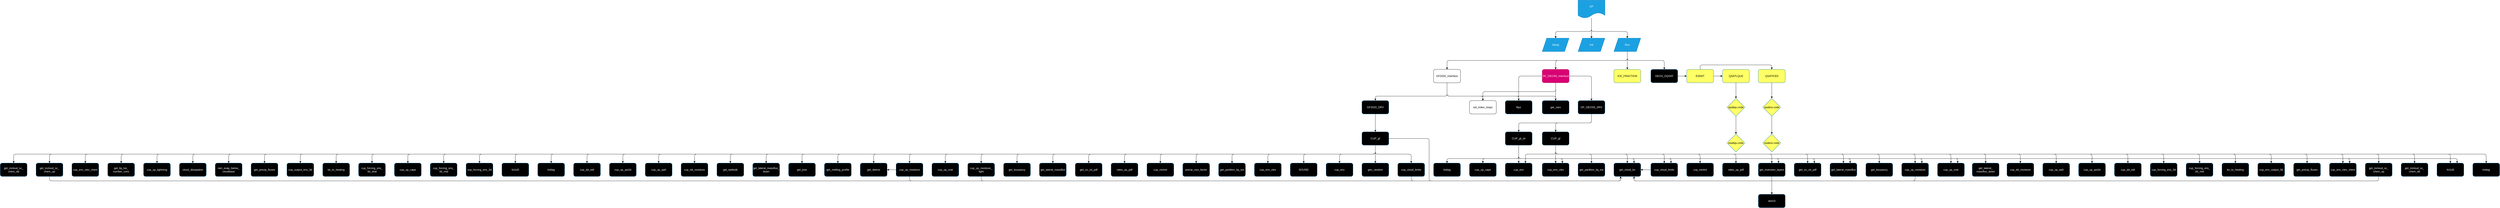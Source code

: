 <mxfile>
    <diagram id="ewuG9kTc1EjuDXKSrMaQ" name="Page-1">
        <mxGraphModel dx="8400" dy="1106" grid="1" gridSize="10" guides="1" tooltips="1" connect="1" arrows="1" fold="1" page="1" pageScale="1" pageWidth="850" pageHeight="1100" math="0" shadow="0">
            <root>
                <mxCell id="0"/>
                <mxCell id="1" parent="0"/>
                <mxCell id="4" value="" style="edgeStyle=none;html=1;" parent="1" source="8" target="9" edge="1">
                    <mxGeometry relative="1" as="geometry"/>
                </mxCell>
                <mxCell id="5" value="" style="edgeStyle=orthogonalEdgeStyle;html=1;" parent="1" source="8" target="9" edge="1">
                    <mxGeometry relative="1" as="geometry"/>
                </mxCell>
                <mxCell id="6" value="" style="edgeStyle=orthogonalEdgeStyle;html=1;" parent="1" target="10" edge="1">
                    <mxGeometry relative="1" as="geometry">
                        <mxPoint x="425" y="130" as="sourcePoint"/>
                        <Array as="points">
                            <mxPoint x="425" y="190"/>
                            <mxPoint x="265" y="190"/>
                        </Array>
                    </mxGeometry>
                </mxCell>
                <mxCell id="7" value="" style="edgeStyle=orthogonalEdgeStyle;html=1;" parent="1" target="11" edge="1">
                    <mxGeometry relative="1" as="geometry">
                        <mxPoint x="425" y="130" as="sourcePoint"/>
                        <Array as="points">
                            <mxPoint x="425" y="190"/>
                            <mxPoint x="585" y="190"/>
                        </Array>
                    </mxGeometry>
                </mxCell>
                <mxCell id="8" value="GF" style="shape=document;whiteSpace=wrap;html=1;boundedLbl=1;fillColor=#1ba1e2;fontColor=#ffffff;strokeColor=#006EAF;" parent="1" vertex="1">
                    <mxGeometry x="365" y="50" width="120" height="80" as="geometry"/>
                </mxCell>
                <mxCell id="9" value="Init" style="shape=parallelogram;perimeter=parallelogramPerimeter;whiteSpace=wrap;html=1;fixedSize=1;fillColor=#1ba1e2;strokeColor=#006EAF;fontColor=#ffffff;" parent="1" vertex="1">
                    <mxGeometry x="365" y="220" width="120" height="60" as="geometry"/>
                </mxCell>
                <mxCell id="10" value="Setup" style="shape=parallelogram;perimeter=parallelogramPerimeter;whiteSpace=wrap;html=1;fixedSize=1;fillColor=#1ba1e2;strokeColor=#006EAF;fontColor=#ffffff;" parent="1" vertex="1">
                    <mxGeometry x="205" y="220" width="120" height="60" as="geometry"/>
                </mxCell>
                <mxCell id="13" value="" style="edgeStyle=orthogonalEdgeStyle;html=1;" parent="1" source="11" target="12" edge="1">
                    <mxGeometry relative="1" as="geometry"/>
                </mxCell>
                <mxCell id="19" style="edgeStyle=orthogonalEdgeStyle;html=1;exitX=0.5;exitY=1;exitDx=0;exitDy=0;entryX=0.5;entryY=0;entryDx=0;entryDy=0;" parent="1" source="11" target="18" edge="1">
                    <mxGeometry relative="1" as="geometry"/>
                </mxCell>
                <mxCell id="11" value="Run" style="shape=parallelogram;perimeter=parallelogramPerimeter;whiteSpace=wrap;html=1;fixedSize=1;fillColor=#1ba1e2;strokeColor=#006EAF;fontColor=#ffffff;" parent="1" vertex="1">
                    <mxGeometry x="525" y="220" width="120" height="60" as="geometry"/>
                </mxCell>
                <mxCell id="15" value="" style="edgeStyle=orthogonalEdgeStyle;html=1;exitX=0.5;exitY=1;exitDx=0;exitDy=0;entryX=0.5;entryY=0;entryDx=0;entryDy=0;" parent="1" source="11" target="14" edge="1">
                    <mxGeometry relative="1" as="geometry"/>
                </mxCell>
                <mxCell id="17" value="" style="edgeStyle=orthogonalEdgeStyle;html=1;exitX=0.5;exitY=1;exitDx=0;exitDy=0;entryX=0.5;entryY=0;entryDx=0;entryDy=0;" parent="1" source="11" target="16" edge="1">
                    <mxGeometry relative="1" as="geometry"/>
                </mxCell>
                <mxCell id="12" value="ICE_FRACTION" style="rounded=1;whiteSpace=wrap;html=1;fillColor=#FFFF66;strokeColor=#006EAF;fontColor=#000000;" parent="1" vertex="1">
                    <mxGeometry x="525" y="360" width="120" height="60" as="geometry"/>
                </mxCell>
                <mxCell id="29" value="" style="edgeStyle=orthogonalEdgeStyle;html=1;" parent="1" source="14" target="28" edge="1">
                    <mxGeometry relative="1" as="geometry"/>
                </mxCell>
                <mxCell id="14" value="GEOS_DQSAT" style="whiteSpace=wrap;html=1;fillColor=#000000;strokeColor=#006EAF;fontColor=#ffffff;rounded=1;" parent="1" vertex="1">
                    <mxGeometry x="690" y="360" width="120" height="60" as="geometry"/>
                </mxCell>
                <mxCell id="38" value="" style="edgeStyle=orthogonalEdgeStyle;html=1;" parent="1" source="16" target="37" edge="1">
                    <mxGeometry relative="1" as="geometry"/>
                </mxCell>
                <mxCell id="40" value="" style="edgeStyle=orthogonalEdgeStyle;html=1;" parent="1" source="16" target="39" edge="1">
                    <mxGeometry relative="1" as="geometry"/>
                </mxCell>
                <mxCell id="42" value="" style="edgeStyle=orthogonalEdgeStyle;html=1;" parent="1" source="16" target="41" edge="1">
                    <mxGeometry relative="1" as="geometry"/>
                </mxCell>
                <mxCell id="16" value="GF_GEOS5_Interface" style="whiteSpace=wrap;html=1;fillColor=#d80073;strokeColor=#A50040;fontColor=#ffffff;rounded=1;" parent="1" vertex="1">
                    <mxGeometry x="205" y="360" width="120" height="60" as="geometry"/>
                </mxCell>
                <mxCell id="36" value="" style="edgeStyle=orthogonalEdgeStyle;html=1;exitX=0.5;exitY=1;exitDx=0;exitDy=0;" parent="1" source="16" target="35" edge="1">
                    <mxGeometry relative="1" as="geometry"/>
                </mxCell>
                <mxCell id="128" style="edgeStyle=orthogonalEdgeStyle;html=1;exitX=0.5;exitY=1;exitDx=0;exitDy=0;" parent="1" source="18" target="35" edge="1">
                    <mxGeometry relative="1" as="geometry">
                        <Array as="points">
                            <mxPoint x="-220" y="480"/>
                            <mxPoint x="-60" y="480"/>
                        </Array>
                    </mxGeometry>
                </mxCell>
                <mxCell id="129" style="edgeStyle=orthogonalEdgeStyle;html=1;exitX=0.5;exitY=1;exitDx=0;exitDy=0;" parent="1" source="18" target="41" edge="1">
                    <mxGeometry relative="1" as="geometry">
                        <Array as="points">
                            <mxPoint x="-220" y="480"/>
                            <mxPoint x="100" y="480"/>
                        </Array>
                    </mxGeometry>
                </mxCell>
                <mxCell id="130" style="edgeStyle=orthogonalEdgeStyle;html=1;exitX=0.5;exitY=1;exitDx=0;exitDy=0;" parent="1" source="18" target="37" edge="1">
                    <mxGeometry relative="1" as="geometry">
                        <Array as="points">
                            <mxPoint x="-220" y="480"/>
                            <mxPoint x="265" y="480"/>
                        </Array>
                    </mxGeometry>
                </mxCell>
                <mxCell id="134" value="" style="edgeStyle=orthogonalEdgeStyle;html=1;exitX=0.5;exitY=1;exitDx=0;exitDy=0;entryX=0.5;entryY=0;entryDx=0;entryDy=0;" parent="1" source="18" target="133" edge="1">
                    <mxGeometry relative="1" as="geometry">
                        <Array as="points">
                            <mxPoint x="-220" y="480"/>
                            <mxPoint x="-540" y="480"/>
                        </Array>
                    </mxGeometry>
                </mxCell>
                <mxCell id="18" value="GF2020_Interface" style="whiteSpace=wrap;html=1;rounded=1;" parent="1" vertex="1">
                    <mxGeometry x="-280" y="360" width="120" height="60" as="geometry"/>
                </mxCell>
                <mxCell id="20" value="" style="edgeStyle=orthogonalEdgeStyle;html=1;exitX=0.5;exitY=1;exitDx=0;exitDy=0;" parent="1" source="30" target="23" edge="1">
                    <mxGeometry relative="1" as="geometry">
                        <mxPoint x="1070" y="420" as="sourcePoint"/>
                    </mxGeometry>
                </mxCell>
                <mxCell id="22" value="" style="edgeStyle=orthogonalEdgeStyle;html=1;entryX=0.5;entryY=0;entryDx=0;entryDy=0;" parent="1" source="23" target="24" edge="1">
                    <mxGeometry relative="1" as="geometry">
                        <mxPoint x="1070.0" y="650.0" as="targetPoint"/>
                    </mxGeometry>
                </mxCell>
                <mxCell id="23" value="qsatlqu.code" style="rhombus;whiteSpace=wrap;html=1;fillColor=#FFFF66;strokeColor=#006EAF;fontColor=#000000;" parent="1" vertex="1">
                    <mxGeometry x="1030" y="490" width="80" height="80" as="geometry"/>
                </mxCell>
                <mxCell id="24" value="esatlqu.code" style="rhombus;whiteSpace=wrap;html=1;fillColor=#FFFF66;strokeColor=#006EAF;fontColor=#000000;" parent="1" vertex="1">
                    <mxGeometry x="1030" y="650" width="80" height="80" as="geometry"/>
                </mxCell>
                <mxCell id="25" value="" style="edgeStyle=orthogonalEdgeStyle;html=1;entryX=0.5;entryY=0;entryDx=0;entryDy=0;" parent="1" source="26" target="27" edge="1">
                    <mxGeometry relative="1" as="geometry">
                        <mxPoint x="1230" y="650.0" as="targetPoint"/>
                    </mxGeometry>
                </mxCell>
                <mxCell id="26" value="qsatice.code" style="rhombus;whiteSpace=wrap;html=1;fillColor=#FFFF66;strokeColor=#006EAF;fontColor=#000000;" parent="1" vertex="1">
                    <mxGeometry x="1190" y="490" width="80" height="80" as="geometry"/>
                </mxCell>
                <mxCell id="27" value="esatice.code" style="rhombus;whiteSpace=wrap;html=1;fillColor=#FFFF66;strokeColor=#006EAF;fontColor=#000000;" parent="1" vertex="1">
                    <mxGeometry x="1190" y="650" width="80" height="80" as="geometry"/>
                </mxCell>
                <mxCell id="31" value="" style="edgeStyle=orthogonalEdgeStyle;html=1;" parent="1" source="28" target="30" edge="1">
                    <mxGeometry relative="1" as="geometry"/>
                </mxCell>
                <mxCell id="33" value="" style="edgeStyle=orthogonalEdgeStyle;html=1;exitX=0.5;exitY=0;exitDx=0;exitDy=0;entryX=0.5;entryY=0;entryDx=0;entryDy=0;" parent="1" source="28" target="32" edge="1">
                    <mxGeometry relative="1" as="geometry">
                        <Array as="points">
                            <mxPoint x="910" y="340"/>
                            <mxPoint x="1230" y="340"/>
                        </Array>
                    </mxGeometry>
                </mxCell>
                <mxCell id="28" value="ESINIT" style="whiteSpace=wrap;html=1;fillColor=#FFFF66;strokeColor=#006EAF;fontColor=#000000;rounded=1;" parent="1" vertex="1">
                    <mxGeometry x="850" y="360" width="120" height="60" as="geometry"/>
                </mxCell>
                <mxCell id="30" value="QSATLQU0" style="whiteSpace=wrap;html=1;fillColor=#FFFF66;strokeColor=#006EAF;fontColor=#000000;rounded=1;" parent="1" vertex="1">
                    <mxGeometry x="1010" y="360" width="120" height="60" as="geometry"/>
                </mxCell>
                <mxCell id="34" value="" style="edgeStyle=orthogonalEdgeStyle;html=1;exitX=0.5;exitY=1;exitDx=0;exitDy=0;" parent="1" source="32" target="26" edge="1">
                    <mxGeometry relative="1" as="geometry"/>
                </mxCell>
                <mxCell id="32" value="QSATICE0" style="whiteSpace=wrap;html=1;fillColor=#FFFF66;strokeColor=#006EAF;fontColor=#000000;rounded=1;" parent="1" vertex="1">
                    <mxGeometry x="1170" y="360" width="120" height="60" as="geometry"/>
                </mxCell>
                <mxCell id="35" value="set_index_loops" style="whiteSpace=wrap;html=1;rounded=1;" parent="1" vertex="1">
                    <mxGeometry x="-120" y="500" width="120" height="60" as="geometry"/>
                </mxCell>
                <mxCell id="37" value="get_vars" style="whiteSpace=wrap;html=1;fillColor=#000000;strokeColor=#006EAF;fontColor=#ffffff;rounded=1;" parent="1" vertex="1">
                    <mxGeometry x="205" y="500" width="120" height="60" as="geometry"/>
                </mxCell>
                <mxCell id="46" value="" style="edgeStyle=orthogonalEdgeStyle;html=1;exitX=0.5;exitY=1;exitDx=0;exitDy=0;" parent="1" source="39" target="45" edge="1">
                    <mxGeometry relative="1" as="geometry"/>
                </mxCell>
                <mxCell id="48" value="" style="edgeStyle=orthogonalEdgeStyle;html=1;exitX=0.5;exitY=1;exitDx=0;exitDy=0;" parent="1" source="39" target="47" edge="1">
                    <mxGeometry relative="1" as="geometry"/>
                </mxCell>
                <mxCell id="39" value="GF_GEOS5_DRV" style="whiteSpace=wrap;html=1;fillColor=#000000;strokeColor=#006EAF;fontColor=#ffffff;rounded=1;" parent="1" vertex="1">
                    <mxGeometry x="365" y="500" width="120" height="60" as="geometry"/>
                </mxCell>
                <mxCell id="41" value="flipz" style="whiteSpace=wrap;html=1;fillColor=#000000;strokeColor=#006EAF;fontColor=#ffffff;rounded=1;" parent="1" vertex="1">
                    <mxGeometry x="40" y="500" width="120" height="60" as="geometry"/>
                </mxCell>
                <mxCell id="50" value="" style="edgeStyle=orthogonalEdgeStyle;html=1;exitX=0.5;exitY=1;exitDx=0;exitDy=0;entryX=0.75;entryY=0;entryDx=0;entryDy=0;" parent="1" source="45" target="49" edge="1">
                    <mxGeometry relative="1" as="geometry"/>
                </mxCell>
                <mxCell id="52" style="edgeStyle=orthogonalEdgeStyle;html=1;exitX=0.5;exitY=1;exitDx=0;exitDy=0;entryX=0.5;entryY=0;entryDx=0;entryDy=0;" parent="1" source="45" target="51" edge="1">
                    <mxGeometry relative="1" as="geometry"/>
                </mxCell>
                <mxCell id="54" value="" style="edgeStyle=orthogonalEdgeStyle;html=1;exitX=0.5;exitY=1;exitDx=0;exitDy=0;" parent="1" source="45" target="53" edge="1">
                    <mxGeometry relative="1" as="geometry"/>
                </mxCell>
                <mxCell id="56" value="" style="edgeStyle=orthogonalEdgeStyle;html=1;exitX=0.5;exitY=1;exitDx=0;exitDy=0;" parent="1" source="45" target="55" edge="1">
                    <mxGeometry relative="1" as="geometry"/>
                </mxCell>
                <mxCell id="58" value="" style="edgeStyle=orthogonalEdgeStyle;html=1;exitX=0.5;exitY=1;exitDx=0;exitDy=0;" parent="1" source="45" target="57" edge="1">
                    <mxGeometry relative="1" as="geometry"/>
                </mxCell>
                <mxCell id="61" value="" style="edgeStyle=orthogonalEdgeStyle;html=1;exitX=0.5;exitY=1;exitDx=0;exitDy=0;" parent="1" source="45" target="60" edge="1">
                    <mxGeometry relative="1" as="geometry"/>
                </mxCell>
                <mxCell id="63" value="" style="edgeStyle=orthogonalEdgeStyle;html=1;exitX=0.5;exitY=1;exitDx=0;exitDy=0;" parent="1" source="45" target="62" edge="1">
                    <mxGeometry relative="1" as="geometry"/>
                </mxCell>
                <mxCell id="65" value="" style="edgeStyle=orthogonalEdgeStyle;html=1;exitX=0.5;exitY=1;exitDx=0;exitDy=0;" parent="1" source="45" target="64" edge="1">
                    <mxGeometry relative="1" as="geometry"/>
                </mxCell>
                <mxCell id="69" value="" style="edgeStyle=orthogonalEdgeStyle;html=1;exitX=0.5;exitY=1;exitDx=0;exitDy=0;" parent="1" source="45" target="68" edge="1">
                    <mxGeometry relative="1" as="geometry"/>
                </mxCell>
                <mxCell id="73" value="" style="edgeStyle=orthogonalEdgeStyle;html=1;exitX=0.5;exitY=1;exitDx=0;exitDy=0;" parent="1" source="45" target="72" edge="1">
                    <mxGeometry relative="1" as="geometry"/>
                </mxCell>
                <mxCell id="75" value="" style="edgeStyle=orthogonalEdgeStyle;html=1;exitX=0.5;exitY=1;exitDx=0;exitDy=0;" parent="1" source="45" target="74" edge="1">
                    <mxGeometry relative="1" as="geometry"/>
                </mxCell>
                <mxCell id="78" value="" style="edgeStyle=orthogonalEdgeStyle;html=1;exitX=0.5;exitY=1;exitDx=0;exitDy=0;" parent="1" source="45" target="77" edge="1">
                    <mxGeometry relative="1" as="geometry"/>
                </mxCell>
                <mxCell id="80" value="" style="edgeStyle=orthogonalEdgeStyle;html=1;exitX=0.5;exitY=1;exitDx=0;exitDy=0;" parent="1" source="45" target="79" edge="1">
                    <mxGeometry relative="1" as="geometry">
                        <mxPoint x="265" y="700" as="sourcePoint"/>
                        <Array as="points">
                            <mxPoint x="265" y="710"/>
                            <mxPoint x="265" y="740"/>
                            <mxPoint x="2185" y="740"/>
                        </Array>
                    </mxGeometry>
                </mxCell>
                <mxCell id="82" value="" style="edgeStyle=orthogonalEdgeStyle;html=1;exitX=0.5;exitY=1;exitDx=0;exitDy=0;" parent="1" source="45" target="81" edge="1">
                    <mxGeometry relative="1" as="geometry"/>
                </mxCell>
                <mxCell id="84" value="" style="edgeStyle=orthogonalEdgeStyle;html=1;exitX=0.5;exitY=1;exitDx=0;exitDy=0;" parent="1" source="45" target="83" edge="1">
                    <mxGeometry relative="1" as="geometry"/>
                </mxCell>
                <mxCell id="86" value="" style="edgeStyle=orthogonalEdgeStyle;html=1;exitX=0.5;exitY=1;exitDx=0;exitDy=0;" parent="1" source="45" target="85" edge="1">
                    <mxGeometry relative="1" as="geometry">
                        <mxPoint x="265" y="700" as="sourcePoint"/>
                        <Array as="points">
                            <mxPoint x="265" y="710"/>
                            <mxPoint x="265" y="740"/>
                            <mxPoint x="2660" y="740"/>
                        </Array>
                    </mxGeometry>
                </mxCell>
                <mxCell id="88" value="" style="edgeStyle=orthogonalEdgeStyle;html=1;exitX=0.5;exitY=1;exitDx=0;exitDy=0;" parent="1" source="45" target="87" edge="1">
                    <mxGeometry relative="1" as="geometry"/>
                </mxCell>
                <mxCell id="90" value="" style="edgeStyle=orthogonalEdgeStyle;html=1;exitX=0.5;exitY=1;exitDx=0;exitDy=0;" parent="1" source="45" target="89" edge="1">
                    <mxGeometry relative="1" as="geometry"/>
                </mxCell>
                <mxCell id="92" value="" style="edgeStyle=orthogonalEdgeStyle;html=1;exitX=0.5;exitY=1;exitDx=0;exitDy=0;" parent="1" source="45" target="91" edge="1">
                    <mxGeometry relative="1" as="geometry"/>
                </mxCell>
                <mxCell id="94" value="" style="edgeStyle=orthogonalEdgeStyle;html=1;exitX=0.5;exitY=1;exitDx=0;exitDy=0;" parent="1" source="45" target="93" edge="1">
                    <mxGeometry relative="1" as="geometry"/>
                </mxCell>
                <mxCell id="96" value="" style="edgeStyle=orthogonalEdgeStyle;html=1;exitX=0.5;exitY=1;exitDx=0;exitDy=0;" parent="1" source="45" target="95" edge="1">
                    <mxGeometry relative="1" as="geometry"/>
                </mxCell>
                <mxCell id="99" value="" style="edgeStyle=orthogonalEdgeStyle;html=1;exitX=0.5;exitY=1;exitDx=0;exitDy=0;" parent="1" source="45" target="98" edge="1">
                    <mxGeometry relative="1" as="geometry"/>
                </mxCell>
                <mxCell id="101" value="" style="edgeStyle=orthogonalEdgeStyle;html=1;exitX=0.5;exitY=1;exitDx=0;exitDy=0;" parent="1" source="45" target="100" edge="1">
                    <mxGeometry relative="1" as="geometry"/>
                </mxCell>
                <mxCell id="103" value="" style="edgeStyle=orthogonalEdgeStyle;html=1;exitX=0.5;exitY=1;exitDx=0;exitDy=0;" parent="1" source="45" target="102" edge="1">
                    <mxGeometry relative="1" as="geometry"/>
                </mxCell>
                <mxCell id="106" value="" style="edgeStyle=orthogonalEdgeStyle;html=1;exitX=0.5;exitY=1;exitDx=0;exitDy=0;" parent="1" source="45" target="105" edge="1">
                    <mxGeometry relative="1" as="geometry"/>
                </mxCell>
                <mxCell id="109" value="" style="edgeStyle=orthogonalEdgeStyle;html=1;exitX=0.5;exitY=1;exitDx=0;exitDy=0;" parent="1" source="45" target="107" edge="1">
                    <mxGeometry relative="1" as="geometry"/>
                </mxCell>
                <mxCell id="111" value="" style="edgeStyle=orthogonalEdgeStyle;html=1;exitX=0.5;exitY=1;exitDx=0;exitDy=0;" parent="1" source="45" target="110" edge="1">
                    <mxGeometry relative="1" as="geometry"/>
                </mxCell>
                <mxCell id="45" value="CUP_gf" style="whiteSpace=wrap;html=1;fillColor=#000000;strokeColor=#006EAF;fontColor=#ffffff;rounded=1;" parent="1" vertex="1">
                    <mxGeometry x="205" y="640" width="120" height="60" as="geometry"/>
                </mxCell>
                <mxCell id="112" value="" style="edgeStyle=orthogonalEdgeStyle;html=1;entryX=0.5;entryY=0;entryDx=0;entryDy=0;" parent="1" source="47" target="49" edge="1">
                    <mxGeometry relative="1" as="geometry">
                        <mxPoint x="130" y="770" as="targetPoint"/>
                        <Array as="points">
                            <mxPoint x="100" y="770"/>
                            <mxPoint x="100" y="770"/>
                        </Array>
                    </mxGeometry>
                </mxCell>
                <mxCell id="113" style="edgeStyle=orthogonalEdgeStyle;html=1;exitX=0.5;exitY=1;exitDx=0;exitDy=0;entryX=0.75;entryY=0;entryDx=0;entryDy=0;" parent="1" source="47" target="51" edge="1">
                    <mxGeometry relative="1" as="geometry">
                        <Array as="points">
                            <mxPoint x="100" y="760"/>
                            <mxPoint x="295" y="760"/>
                        </Array>
                    </mxGeometry>
                </mxCell>
                <mxCell id="114" style="edgeStyle=orthogonalEdgeStyle;html=1;exitX=0.5;exitY=1;exitDx=0;exitDy=0;entryX=0.75;entryY=0;entryDx=0;entryDy=0;" parent="1" source="47" target="55" edge="1">
                    <mxGeometry relative="1" as="geometry">
                        <Array as="points">
                            <mxPoint x="100" y="760"/>
                            <mxPoint x="615" y="760"/>
                        </Array>
                    </mxGeometry>
                </mxCell>
                <mxCell id="115" style="edgeStyle=orthogonalEdgeStyle;html=1;exitX=0.5;exitY=1;exitDx=0;exitDy=0;entryX=0.75;entryY=0;entryDx=0;entryDy=0;" parent="1" source="47" target="57" edge="1">
                    <mxGeometry relative="1" as="geometry">
                        <Array as="points">
                            <mxPoint x="100" y="760"/>
                            <mxPoint x="780" y="760"/>
                        </Array>
                    </mxGeometry>
                </mxCell>
                <mxCell id="116" style="edgeStyle=orthogonalEdgeStyle;html=1;exitX=0.5;exitY=1;exitDx=0;exitDy=0;entryX=0.75;entryY=0;entryDx=0;entryDy=0;" parent="1" source="47" target="64" edge="1">
                    <mxGeometry relative="1" as="geometry">
                        <Array as="points">
                            <mxPoint x="100" y="760"/>
                            <mxPoint x="1260" y="760"/>
                        </Array>
                    </mxGeometry>
                </mxCell>
                <mxCell id="117" style="edgeStyle=orthogonalEdgeStyle;html=1;exitX=0.5;exitY=1;exitDx=0;exitDy=0;entryX=0.75;entryY=0;entryDx=0;entryDy=0;" parent="1" source="47" target="68" edge="1">
                    <mxGeometry relative="1" as="geometry">
                        <mxPoint x="940" y="730" as="targetPoint"/>
                        <Array as="points">
                            <mxPoint x="100" y="760"/>
                            <mxPoint x="1420" y="760"/>
                        </Array>
                    </mxGeometry>
                </mxCell>
                <mxCell id="118" style="edgeStyle=orthogonalEdgeStyle;html=1;exitX=0.5;exitY=1;exitDx=0;exitDy=0;entryX=0.75;entryY=0;entryDx=0;entryDy=0;" parent="1" source="47" target="70" edge="1">
                    <mxGeometry relative="1" as="geometry">
                        <Array as="points">
                            <mxPoint x="100" y="760"/>
                            <mxPoint x="1580" y="760"/>
                        </Array>
                    </mxGeometry>
                </mxCell>
                <mxCell id="119" style="edgeStyle=orthogonalEdgeStyle;html=1;exitX=0.5;exitY=1;exitDx=0;exitDy=0;entryX=0.75;entryY=0;entryDx=0;entryDy=0;" parent="1" source="47" target="74" edge="1">
                    <mxGeometry relative="1" as="geometry">
                        <Array as="points">
                            <mxPoint x="100" y="760"/>
                            <mxPoint x="1900" y="760"/>
                        </Array>
                    </mxGeometry>
                </mxCell>
                <mxCell id="120" style="edgeStyle=orthogonalEdgeStyle;html=1;exitX=0.5;exitY=1;exitDx=0;exitDy=0;entryX=0.75;entryY=0;entryDx=0;entryDy=0;" parent="1" source="47" target="77" edge="1">
                    <mxGeometry relative="1" as="geometry">
                        <Array as="points">
                            <mxPoint x="100" y="760"/>
                            <mxPoint x="2060" y="760"/>
                        </Array>
                    </mxGeometry>
                </mxCell>
                <mxCell id="122" style="edgeStyle=orthogonalEdgeStyle;html=1;exitX=0.5;exitY=1;exitDx=0;exitDy=0;" parent="1" source="47" target="121" edge="1">
                    <mxGeometry relative="1" as="geometry">
                        <Array as="points">
                            <mxPoint x="100" y="760"/>
                            <mxPoint x="-60" y="760"/>
                        </Array>
                    </mxGeometry>
                </mxCell>
                <mxCell id="123" style="edgeStyle=orthogonalEdgeStyle;html=1;exitX=0.5;exitY=1;exitDx=0;exitDy=0;entryX=0.75;entryY=0;entryDx=0;entryDy=0;" parent="1" source="47" target="100" edge="1">
                    <mxGeometry relative="1" as="geometry">
                        <Array as="points">
                            <mxPoint x="100" y="760"/>
                            <mxPoint x="3810" y="760"/>
                        </Array>
                    </mxGeometry>
                </mxCell>
                <mxCell id="124" style="edgeStyle=orthogonalEdgeStyle;html=1;exitX=0.5;exitY=1;exitDx=0;exitDy=0;entryX=0.75;entryY=0;entryDx=0;entryDy=0;" parent="1" source="47" target="107" edge="1">
                    <mxGeometry relative="1" as="geometry">
                        <Array as="points">
                            <mxPoint x="100" y="760"/>
                            <mxPoint x="4290" y="760"/>
                        </Array>
                    </mxGeometry>
                </mxCell>
                <mxCell id="126" style="edgeStyle=orthogonalEdgeStyle;html=1;exitX=0.5;exitY=1;exitDx=0;exitDy=0;" parent="1" source="47" target="125" edge="1">
                    <mxGeometry relative="1" as="geometry">
                        <Array as="points">
                            <mxPoint x="100" y="760"/>
                            <mxPoint x="-220" y="760"/>
                        </Array>
                    </mxGeometry>
                </mxCell>
                <mxCell id="47" value="CUP_gf_sh" style="whiteSpace=wrap;html=1;fillColor=#000000;strokeColor=#006EAF;fontColor=#ffffff;rounded=1;" parent="1" vertex="1">
                    <mxGeometry x="40" y="640" width="120" height="60" as="geometry"/>
                </mxCell>
                <mxCell id="49" value="cup_env" style="whiteSpace=wrap;html=1;fillColor=#000000;strokeColor=#006EAF;fontColor=#ffffff;rounded=1;" parent="1" vertex="1">
                    <mxGeometry x="40" y="780" width="120" height="60" as="geometry"/>
                </mxCell>
                <mxCell id="51" value="cup_env_clev" style="whiteSpace=wrap;html=1;fillColor=#000000;strokeColor=#006EAF;fontColor=#ffffff;rounded=1;" parent="1" vertex="1">
                    <mxGeometry x="205" y="780" width="120" height="60" as="geometry"/>
                </mxCell>
                <mxCell id="53" value="get_partition_liq_ice" style="whiteSpace=wrap;html=1;fillColor=#000000;strokeColor=#006EAF;fontColor=#ffffff;rounded=1;" parent="1" vertex="1">
                    <mxGeometry x="365" y="780" width="120" height="60" as="geometry"/>
                </mxCell>
                <mxCell id="55" value="get_cloud_bc" style="whiteSpace=wrap;html=1;fillColor=#000000;strokeColor=#006EAF;fontColor=#ffffff;rounded=1;" parent="1" vertex="1">
                    <mxGeometry x="525" y="780" width="120" height="60" as="geometry"/>
                </mxCell>
                <mxCell id="59" value="" style="edgeStyle=orthogonalEdgeStyle;html=1;" parent="1" source="57" target="55" edge="1">
                    <mxGeometry relative="1" as="geometry"/>
                </mxCell>
                <mxCell id="57" value="cup_cloud_limits" style="whiteSpace=wrap;html=1;fillColor=#000000;strokeColor=#006EAF;fontColor=#ffffff;rounded=1;" parent="1" vertex="1">
                    <mxGeometry x="690" y="780" width="120" height="60" as="geometry"/>
                </mxCell>
                <mxCell id="60" value="cup_minimi" style="whiteSpace=wrap;html=1;fillColor=#000000;strokeColor=#006EAF;fontColor=#ffffff;rounded=1;" parent="1" vertex="1">
                    <mxGeometry x="850" y="780" width="120" height="60" as="geometry"/>
                </mxCell>
                <mxCell id="62" value="rates_up_pdf" style="whiteSpace=wrap;html=1;fillColor=#000000;strokeColor=#006EAF;fontColor=#ffffff;rounded=1;" parent="1" vertex="1">
                    <mxGeometry x="1010" y="780" width="120" height="60" as="geometry"/>
                </mxCell>
                <mxCell id="67" value="" style="edgeStyle=orthogonalEdgeStyle;html=1;" parent="1" source="64" target="66" edge="1">
                    <mxGeometry relative="1" as="geometry"/>
                </mxCell>
                <mxCell id="64" value="get_inversion_layers" style="whiteSpace=wrap;html=1;fillColor=#000000;strokeColor=#006EAF;fontColor=#ffffff;rounded=1;" parent="1" vertex="1">
                    <mxGeometry x="1170" y="780" width="120" height="60" as="geometry"/>
                </mxCell>
                <mxCell id="66" value="deriv3" style="whiteSpace=wrap;html=1;fillColor=#000000;strokeColor=#006EAF;fontColor=#ffffff;rounded=1;" parent="1" vertex="1">
                    <mxGeometry x="1170" y="920" width="120" height="60" as="geometry"/>
                </mxCell>
                <mxCell id="71" value="" style="edgeStyle=orthogonalEdgeStyle;html=1;exitX=0.5;exitY=1;exitDx=0;exitDy=0;" parent="1" source="45" target="70" edge="1">
                    <mxGeometry relative="1" as="geometry">
                        <mxPoint x="730" y="690" as="sourcePoint"/>
                    </mxGeometry>
                </mxCell>
                <mxCell id="68" value="get_zu_zd_pdf" style="whiteSpace=wrap;html=1;fillColor=#000000;strokeColor=#006EAF;fontColor=#ffffff;rounded=1;" parent="1" vertex="1">
                    <mxGeometry x="1330" y="780" width="120" height="60" as="geometry"/>
                </mxCell>
                <mxCell id="70" value="get_lateral_massflux" style="whiteSpace=wrap;html=1;fillColor=#000000;strokeColor=#006EAF;fontColor=#ffffff;rounded=1;" parent="1" vertex="1">
                    <mxGeometry x="1490" y="780" width="120" height="60" as="geometry"/>
                </mxCell>
                <mxCell id="72" value="get_bouyancy" style="whiteSpace=wrap;html=1;fillColor=#000000;strokeColor=#006EAF;fontColor=#ffffff;rounded=1;" parent="1" vertex="1">
                    <mxGeometry x="1650" y="780" width="120" height="60" as="geometry"/>
                </mxCell>
                <mxCell id="76" style="edgeStyle=orthogonalEdgeStyle;html=1;exitX=0.5;exitY=1;exitDx=0;exitDy=0;entryX=0.75;entryY=1;entryDx=0;entryDy=0;" parent="1" source="74" target="55" edge="1">
                    <mxGeometry relative="1" as="geometry">
                        <mxPoint x="1090" y="900" as="targetPoint"/>
                        <Array as="points">
                            <mxPoint x="1870" y="860"/>
                            <mxPoint x="615" y="860"/>
                        </Array>
                    </mxGeometry>
                </mxCell>
                <mxCell id="74" value="cup_up_moisture" style="whiteSpace=wrap;html=1;fillColor=#000000;strokeColor=#006EAF;fontColor=#ffffff;rounded=1;" parent="1" vertex="1">
                    <mxGeometry x="1810" y="780" width="120" height="60" as="geometry"/>
                </mxCell>
                <mxCell id="77" value="cup_up_vvel" style="whiteSpace=wrap;html=1;fillColor=#000000;strokeColor=#006EAF;fontColor=#ffffff;rounded=1;" parent="1" vertex="1">
                    <mxGeometry x="1970" y="780" width="120" height="60" as="geometry"/>
                </mxCell>
                <mxCell id="79" value="get_lateral_ massflux_down" style="whiteSpace=wrap;html=1;fillColor=#000000;strokeColor=#006EAF;fontColor=#ffffff;rounded=1;" parent="1" vertex="1">
                    <mxGeometry x="2125" y="780" width="120" height="60" as="geometry"/>
                </mxCell>
                <mxCell id="81" value="cup_dd_moisture" style="whiteSpace=wrap;html=1;fillColor=#000000;strokeColor=#006EAF;fontColor=#ffffff;rounded=1;" parent="1" vertex="1">
                    <mxGeometry x="2280" y="780" width="120" height="60" as="geometry"/>
                </mxCell>
                <mxCell id="83" value="cup_up_aa0" style="whiteSpace=wrap;html=1;fillColor=#000000;strokeColor=#006EAF;fontColor=#ffffff;rounded=1;" parent="1" vertex="1">
                    <mxGeometry x="2440" y="780" width="120" height="60" as="geometry"/>
                </mxCell>
                <mxCell id="85" value="cup_up_aa1bl" style="whiteSpace=wrap;html=1;fillColor=#000000;strokeColor=#006EAF;fontColor=#ffffff;rounded=1;" parent="1" vertex="1">
                    <mxGeometry x="2600" y="780" width="120" height="60" as="geometry"/>
                </mxCell>
                <mxCell id="87" value="cup_dd_edt" style="whiteSpace=wrap;html=1;fillColor=#000000;strokeColor=#006EAF;fontColor=#ffffff;rounded=1;" parent="1" vertex="1">
                    <mxGeometry x="2760" y="780" width="120" height="60" as="geometry"/>
                </mxCell>
                <mxCell id="89" value="cup_forcing_ens_3d" style="whiteSpace=wrap;html=1;fillColor=#000000;strokeColor=#006EAF;fontColor=#ffffff;rounded=1;" parent="1" vertex="1">
                    <mxGeometry x="2920" y="780" width="120" height="60" as="geometry"/>
                </mxCell>
                <mxCell id="91" value="cup_forcing_ens_ 3d_mid" style="whiteSpace=wrap;html=1;fillColor=#000000;strokeColor=#006EAF;fontColor=#ffffff;rounded=1;" parent="1" vertex="1">
                    <mxGeometry x="3080" y="780" width="120" height="60" as="geometry"/>
                </mxCell>
                <mxCell id="93" value="ke_to_heating" style="whiteSpace=wrap;html=1;fillColor=#000000;strokeColor=#006EAF;fontColor=#ffffff;rounded=1;" parent="1" vertex="1">
                    <mxGeometry x="3240" y="780" width="120" height="60" as="geometry"/>
                </mxCell>
                <mxCell id="95" value="cup_env_output_3d" style="whiteSpace=wrap;html=1;fillColor=#000000;strokeColor=#006EAF;fontColor=#ffffff;rounded=1;" parent="1" vertex="1">
                    <mxGeometry x="3400" y="780" width="120" height="60" as="geometry"/>
                </mxCell>
                <mxCell id="98" value="get_precip_fluxes" style="whiteSpace=wrap;html=1;fillColor=#000000;strokeColor=#006EAF;fontColor=#ffffff;rounded=1;" parent="1" vertex="1">
                    <mxGeometry x="3560" y="780" width="120" height="60" as="geometry"/>
                </mxCell>
                <mxCell id="100" value="cup_env_clev_chem" style="whiteSpace=wrap;html=1;fillColor=#000000;strokeColor=#006EAF;fontColor=#ffffff;rounded=1;" parent="1" vertex="1">
                    <mxGeometry x="3720" y="780" width="120" height="60" as="geometry"/>
                </mxCell>
                <mxCell id="104" style="edgeStyle=orthogonalEdgeStyle;html=1;exitX=0.5;exitY=1;exitDx=0;exitDy=0;entryX=0.75;entryY=1;entryDx=0;entryDy=0;" parent="1" source="102" target="55" edge="1">
                    <mxGeometry relative="1" as="geometry">
                        <mxPoint x="1030" y="880" as="targetPoint"/>
                        <Array as="points">
                            <mxPoint x="3940" y="860"/>
                            <mxPoint x="615" y="860"/>
                        </Array>
                    </mxGeometry>
                </mxCell>
                <mxCell id="102" value="get_incloud_sc_ chem_up" style="whiteSpace=wrap;html=1;fillColor=#000000;strokeColor=#006EAF;fontColor=#ffffff;rounded=1;" parent="1" vertex="1">
                    <mxGeometry x="3880" y="780" width="120" height="60" as="geometry"/>
                </mxCell>
                <mxCell id="105" value="get_incloud_sc_ chem_dd" style="whiteSpace=wrap;html=1;fillColor=#000000;strokeColor=#006EAF;fontColor=#ffffff;rounded=1;" parent="1" vertex="1">
                    <mxGeometry x="4040" y="780" width="120" height="60" as="geometry"/>
                </mxCell>
                <mxCell id="107" value="fct1d3" style="whiteSpace=wrap;html=1;fillColor=#000000;strokeColor=#006EAF;fontColor=#ffffff;rounded=1;" parent="1" vertex="1">
                    <mxGeometry x="4200" y="780" width="120" height="60" as="geometry"/>
                </mxCell>
                <mxCell id="110" value="tridiag" style="whiteSpace=wrap;html=1;fillColor=#000000;strokeColor=#006EAF;fontColor=#ffffff;rounded=1;" parent="1" vertex="1">
                    <mxGeometry x="4360" y="780" width="120" height="60" as="geometry"/>
                </mxCell>
                <mxCell id="121" value="cup_up_cape" style="whiteSpace=wrap;html=1;fillColor=#000000;strokeColor=#006EAF;fontColor=#ffffff;rounded=1;" parent="1" vertex="1">
                    <mxGeometry x="-120" y="780" width="120" height="60" as="geometry"/>
                </mxCell>
                <mxCell id="125" value="bidiag" style="whiteSpace=wrap;html=1;fillColor=#000000;strokeColor=#006EAF;fontColor=#ffffff;rounded=1;" parent="1" vertex="1">
                    <mxGeometry x="-280" y="780" width="120" height="60" as="geometry"/>
                </mxCell>
                <mxCell id="136" value="" style="edgeStyle=none;html=1;entryX=0.5;entryY=0;entryDx=0;entryDy=0;" parent="1" source="133" target="138" edge="1">
                    <mxGeometry relative="1" as="geometry"/>
                </mxCell>
                <mxCell id="133" value="GF2020_DRV" style="whiteSpace=wrap;html=1;fillColor=#000000;strokeColor=#006EAF;fontColor=#ffffff;rounded=1;" parent="1" vertex="1">
                    <mxGeometry x="-600" y="500" width="120" height="60" as="geometry"/>
                </mxCell>
                <mxCell id="140" value="" style="edgeStyle=orthogonalEdgeStyle;html=1;" parent="1" source="138" target="139" edge="1">
                    <mxGeometry relative="1" as="geometry"/>
                </mxCell>
                <mxCell id="144" value="" style="edgeStyle=orthogonalEdgeStyle;html=1;exitX=0.5;exitY=1;exitDx=0;exitDy=0;entryX=0.5;entryY=0;entryDx=0;entryDy=0;" parent="1" source="138" target="143" edge="1">
                    <mxGeometry relative="1" as="geometry"/>
                </mxCell>
                <mxCell id="146" value="" style="edgeStyle=orthogonalEdgeStyle;html=1;exitX=0.5;exitY=1;exitDx=0;exitDy=0;" parent="1" source="138" target="145" edge="1">
                    <mxGeometry relative="1" as="geometry"/>
                </mxCell>
                <mxCell id="148" value="" style="edgeStyle=orthogonalEdgeStyle;html=1;exitX=0.5;exitY=1;exitDx=0;exitDy=0;" parent="1" source="138" target="147" edge="1">
                    <mxGeometry relative="1" as="geometry"/>
                </mxCell>
                <mxCell id="150" value="" style="edgeStyle=orthogonalEdgeStyle;html=1;exitX=0.5;exitY=1;exitDx=0;exitDy=0;" parent="1" source="138" target="149" edge="1">
                    <mxGeometry relative="1" as="geometry"/>
                </mxCell>
                <mxCell id="152" value="" style="edgeStyle=orthogonalEdgeStyle;html=1;exitX=0.5;exitY=1;exitDx=0;exitDy=0;" parent="1" source="138" target="151" edge="1">
                    <mxGeometry relative="1" as="geometry"/>
                </mxCell>
                <mxCell id="153" style="edgeStyle=orthogonalEdgeStyle;html=1;exitX=1;exitY=0.5;exitDx=0;exitDy=0;entryX=0.25;entryY=1;entryDx=0;entryDy=0;" parent="1" source="138" target="55" edge="1">
                    <mxGeometry relative="1" as="geometry">
                        <Array as="points">
                            <mxPoint x="-300" y="670"/>
                            <mxPoint x="-300" y="860"/>
                            <mxPoint x="555" y="860"/>
                        </Array>
                    </mxGeometry>
                </mxCell>
                <mxCell id="156" value="" style="edgeStyle=orthogonalEdgeStyle;html=1;" parent="1" source="138" target="155" edge="1">
                    <mxGeometry relative="1" as="geometry">
                        <Array as="points">
                            <mxPoint x="-540" y="740"/>
                            <mxPoint x="-380" y="740"/>
                        </Array>
                    </mxGeometry>
                </mxCell>
                <mxCell id="159" value="" style="edgeStyle=orthogonalEdgeStyle;html=1;exitX=0.5;exitY=1;exitDx=0;exitDy=0;" parent="1" source="138" target="158" edge="1">
                    <mxGeometry relative="1" as="geometry"/>
                </mxCell>
                <mxCell id="164" style="edgeStyle=orthogonalEdgeStyle;html=1;exitX=0.5;exitY=1;exitDx=0;exitDy=0;" parent="1" source="138" target="160" edge="1">
                    <mxGeometry relative="1" as="geometry"/>
                </mxCell>
                <mxCell id="165" style="edgeStyle=orthogonalEdgeStyle;html=1;exitX=0.5;exitY=1;exitDx=0;exitDy=0;" parent="1" source="138" target="161" edge="1">
                    <mxGeometry relative="1" as="geometry"/>
                </mxCell>
                <mxCell id="166" style="edgeStyle=orthogonalEdgeStyle;html=1;exitX=0.5;exitY=1;exitDx=0;exitDy=0;entryX=0.5;entryY=0;entryDx=0;entryDy=0;" parent="1" source="138" target="162" edge="1">
                    <mxGeometry relative="1" as="geometry">
                        <mxPoint x="-1780" y="680" as="targetPoint"/>
                    </mxGeometry>
                </mxCell>
                <mxCell id="167" style="edgeStyle=orthogonalEdgeStyle;html=1;exitX=0.5;exitY=1;exitDx=0;exitDy=0;entryX=0.5;entryY=0;entryDx=0;entryDy=0;" parent="1" source="138" target="163" edge="1">
                    <mxGeometry relative="1" as="geometry">
                        <mxPoint x="-1570" y="699.762" as="targetPoint"/>
                    </mxGeometry>
                </mxCell>
                <mxCell id="169" style="edgeStyle=orthogonalEdgeStyle;html=1;exitX=0.5;exitY=1;exitDx=0;exitDy=0;entryX=0.5;entryY=0;entryDx=0;entryDy=0;" parent="1" source="138" target="168" edge="1">
                    <mxGeometry relative="1" as="geometry"/>
                </mxCell>
                <mxCell id="173" style="edgeStyle=orthogonalEdgeStyle;html=1;exitX=0.5;exitY=1;exitDx=0;exitDy=0;entryX=0.5;entryY=0;entryDx=0;entryDy=0;" parent="1" source="138" target="171" edge="1">
                    <mxGeometry relative="1" as="geometry">
                        <mxPoint x="-1750" y="730" as="targetPoint"/>
                    </mxGeometry>
                </mxCell>
                <mxCell id="174" style="edgeStyle=orthogonalEdgeStyle;html=1;exitX=0.5;exitY=1;exitDx=0;exitDy=0;entryX=0.5;entryY=0;entryDx=0;entryDy=0;" parent="1" source="138" target="172" edge="1">
                    <mxGeometry relative="1" as="geometry">
                        <mxPoint x="-1620" y="660" as="targetPoint"/>
                    </mxGeometry>
                </mxCell>
                <mxCell id="179" style="edgeStyle=orthogonalEdgeStyle;html=1;exitX=0.5;exitY=1;exitDx=0;exitDy=0;entryX=0.5;entryY=0;entryDx=0;entryDy=0;" parent="1" source="138" target="178" edge="1">
                    <mxGeometry relative="1" as="geometry">
                        <mxPoint x="-1740" y="630" as="targetPoint"/>
                    </mxGeometry>
                </mxCell>
                <mxCell id="181" style="edgeStyle=orthogonalEdgeStyle;html=1;exitX=0.5;exitY=1;exitDx=0;exitDy=0;entryX=0.5;entryY=0;entryDx=0;entryDy=0;" parent="1" source="138" target="175" edge="1">
                    <mxGeometry relative="1" as="geometry">
                        <mxPoint x="-2070" y="630" as="targetPoint"/>
                    </mxGeometry>
                </mxCell>
                <mxCell id="184" style="edgeStyle=orthogonalEdgeStyle;html=1;exitX=0.5;exitY=1;exitDx=0;exitDy=0;" parent="1" source="138" target="182" edge="1">
                    <mxGeometry relative="1" as="geometry">
                        <mxPoint x="-1850" y="590" as="targetPoint"/>
                    </mxGeometry>
                </mxCell>
                <mxCell id="185" style="edgeStyle=orthogonalEdgeStyle;html=1;exitX=0.5;exitY=1;exitDx=0;exitDy=0;" parent="1" source="138" target="183" edge="1">
                    <mxGeometry relative="1" as="geometry">
                        <mxPoint x="-2060" y="620" as="targetPoint"/>
                    </mxGeometry>
                </mxCell>
                <mxCell id="187" style="edgeStyle=orthogonalEdgeStyle;html=1;exitX=0.5;exitY=1;exitDx=0;exitDy=0;entryX=0.5;entryY=0;entryDx=0;entryDy=0;" parent="1" source="138" target="186" edge="1">
                    <mxGeometry relative="1" as="geometry">
                        <mxPoint x="-2000" y="600" as="targetPoint"/>
                    </mxGeometry>
                </mxCell>
                <mxCell id="191" style="edgeStyle=orthogonalEdgeStyle;html=1;exitX=0.5;exitY=1;exitDx=0;exitDy=0;entryX=0.5;entryY=0;entryDx=0;entryDy=0;" parent="1" source="138" target="189" edge="1">
                    <mxGeometry relative="1" as="geometry">
                        <mxPoint x="-3240" y="670" as="targetPoint"/>
                    </mxGeometry>
                </mxCell>
                <mxCell id="192" style="edgeStyle=orthogonalEdgeStyle;html=1;exitX=0.5;exitY=1;exitDx=0;exitDy=0;" parent="1" source="138" target="190" edge="1">
                    <mxGeometry relative="1" as="geometry">
                        <mxPoint x="-2255.333" y="580" as="targetPoint"/>
                    </mxGeometry>
                </mxCell>
                <mxCell id="193" style="edgeStyle=orthogonalEdgeStyle;html=1;exitX=0.5;exitY=1;exitDx=0;exitDy=0;" parent="1" source="138" target="188" edge="1">
                    <mxGeometry relative="1" as="geometry">
                        <mxPoint x="-1830" y="630" as="targetPoint"/>
                    </mxGeometry>
                </mxCell>
                <mxCell id="196" style="edgeStyle=orthogonalEdgeStyle;html=1;exitX=0.5;exitY=1;exitDx=0;exitDy=0;entryX=0.5;entryY=0;entryDx=0;entryDy=0;" parent="1" source="138" target="194" edge="1">
                    <mxGeometry relative="1" as="geometry"/>
                </mxCell>
                <mxCell id="197" style="edgeStyle=orthogonalEdgeStyle;html=1;exitX=0.5;exitY=1;exitDx=0;exitDy=0;" parent="1" source="138" target="195" edge="1">
                    <mxGeometry relative="1" as="geometry"/>
                </mxCell>
                <mxCell id="199" style="edgeStyle=orthogonalEdgeStyle;html=1;exitX=0.5;exitY=1;exitDx=0;exitDy=0;" parent="1" source="138" target="198" edge="1">
                    <mxGeometry relative="1" as="geometry"/>
                </mxCell>
                <mxCell id="205" style="edgeStyle=orthogonalEdgeStyle;html=1;exitX=0.5;exitY=1;exitDx=0;exitDy=0;" parent="1" source="138" target="200" edge="1">
                    <mxGeometry relative="1" as="geometry"/>
                </mxCell>
                <mxCell id="206" style="edgeStyle=orthogonalEdgeStyle;html=1;exitX=0.5;exitY=1;exitDx=0;exitDy=0;" parent="1" source="138" target="201" edge="1">
                    <mxGeometry relative="1" as="geometry"/>
                </mxCell>
                <mxCell id="207" style="edgeStyle=orthogonalEdgeStyle;html=1;exitX=0.5;exitY=1;exitDx=0;exitDy=0;" parent="1" source="138" target="202" edge="1">
                    <mxGeometry relative="1" as="geometry"/>
                </mxCell>
                <mxCell id="208" style="edgeStyle=orthogonalEdgeStyle;html=1;exitX=0.5;exitY=1;exitDx=0;exitDy=0;" parent="1" source="138" target="203" edge="1">
                    <mxGeometry relative="1" as="geometry"/>
                </mxCell>
                <mxCell id="209" style="edgeStyle=orthogonalEdgeStyle;html=1;exitX=0.5;exitY=1;exitDx=0;exitDy=0;" parent="1" source="138" target="204" edge="1">
                    <mxGeometry relative="1" as="geometry"/>
                </mxCell>
                <mxCell id="211" style="edgeStyle=orthogonalEdgeStyle;html=1;exitX=0.5;exitY=1;exitDx=0;exitDy=0;" parent="1" source="138" target="210" edge="1">
                    <mxGeometry relative="1" as="geometry"/>
                </mxCell>
                <mxCell id="217" style="edgeStyle=orthogonalEdgeStyle;html=1;exitX=0.5;exitY=1;exitDx=0;exitDy=0;" parent="1" source="138" target="212" edge="1">
                    <mxGeometry relative="1" as="geometry"/>
                </mxCell>
                <mxCell id="218" style="edgeStyle=orthogonalEdgeStyle;html=1;exitX=0.5;exitY=1;exitDx=0;exitDy=0;" parent="1" source="138" target="213" edge="1">
                    <mxGeometry relative="1" as="geometry"/>
                </mxCell>
                <mxCell id="219" style="edgeStyle=orthogonalEdgeStyle;html=1;exitX=0.5;exitY=1;exitDx=0;exitDy=0;" parent="1" source="138" target="214" edge="1">
                    <mxGeometry relative="1" as="geometry"/>
                </mxCell>
                <mxCell id="220" style="edgeStyle=orthogonalEdgeStyle;html=1;exitX=0.5;exitY=1;exitDx=0;exitDy=0;" parent="1" source="138" target="215" edge="1">
                    <mxGeometry relative="1" as="geometry"/>
                </mxCell>
                <mxCell id="221" style="edgeStyle=orthogonalEdgeStyle;html=1;exitX=0.5;exitY=1;exitDx=0;exitDy=0;" parent="1" source="138" target="216" edge="1">
                    <mxGeometry relative="1" as="geometry"/>
                </mxCell>
                <mxCell id="225" style="edgeStyle=orthogonalEdgeStyle;html=1;exitX=0.5;exitY=1;exitDx=0;exitDy=0;" parent="1" source="138" target="222" edge="1">
                    <mxGeometry relative="1" as="geometry"/>
                </mxCell>
                <mxCell id="226" style="edgeStyle=orthogonalEdgeStyle;html=1;exitX=0.5;exitY=1;exitDx=0;exitDy=0;" parent="1" source="138" target="223" edge="1">
                    <mxGeometry relative="1" as="geometry"/>
                </mxCell>
                <mxCell id="227" style="edgeStyle=orthogonalEdgeStyle;html=1;exitX=0.5;exitY=1;exitDx=0;exitDy=0;" parent="1" source="138" target="224" edge="1">
                    <mxGeometry relative="1" as="geometry"/>
                </mxCell>
                <mxCell id="138" value="CUP_gf" style="whiteSpace=wrap;html=1;fillColor=#000000;strokeColor=#006EAF;fontColor=#ffffff;rounded=1;" parent="1" vertex="1">
                    <mxGeometry x="-600" y="640" width="120" height="60" as="geometry"/>
                </mxCell>
                <mxCell id="139" value="gen_random" style="whiteSpace=wrap;html=1;fillColor=#000000;strokeColor=#006EAF;fontColor=#ffffff;rounded=1;" parent="1" vertex="1">
                    <mxGeometry x="-600" y="780" width="120" height="60" as="geometry"/>
                </mxCell>
                <mxCell id="143" value="cup_env" style="whiteSpace=wrap;html=1;fillColor=#000000;strokeColor=#006EAF;fontColor=#ffffff;rounded=1;" parent="1" vertex="1">
                    <mxGeometry x="-760" y="780" width="120" height="60" as="geometry"/>
                </mxCell>
                <mxCell id="145" value="SOUND" style="whiteSpace=wrap;html=1;fillColor=#000000;strokeColor=#006EAF;fontColor=#ffffff;rounded=1;" parent="1" vertex="1">
                    <mxGeometry x="-920" y="780" width="120" height="60" as="geometry"/>
                </mxCell>
                <mxCell id="147" value="cup_env_clev" style="whiteSpace=wrap;html=1;fillColor=#000000;strokeColor=#006EAF;fontColor=#ffffff;rounded=1;" parent="1" vertex="1">
                    <mxGeometry x="-1080" y="780" width="120" height="60" as="geometry"/>
                </mxCell>
                <mxCell id="149" value="get_partition_liq_ice" style="whiteSpace=wrap;html=1;fillColor=#000000;strokeColor=#006EAF;fontColor=#ffffff;rounded=1;" parent="1" vertex="1">
                    <mxGeometry x="-1240" y="780" width="120" height="60" as="geometry"/>
                </mxCell>
                <mxCell id="151" value="precip_cwv_factor" style="whiteSpace=wrap;html=1;fillColor=#000000;strokeColor=#006EAF;fontColor=#ffffff;rounded=1;" parent="1" vertex="1">
                    <mxGeometry x="-1400" y="780" width="120" height="60" as="geometry"/>
                </mxCell>
                <mxCell id="157" style="edgeStyle=orthogonalEdgeStyle;html=1;exitX=0.5;exitY=1;exitDx=0;exitDy=0;entryX=0.25;entryY=1;entryDx=0;entryDy=0;" parent="1" source="155" target="55" edge="1">
                    <mxGeometry relative="1" as="geometry">
                        <mxPoint x="250" y="880" as="targetPoint"/>
                        <Array as="points">
                            <mxPoint x="-380" y="860"/>
                            <mxPoint x="555" y="860"/>
                        </Array>
                    </mxGeometry>
                </mxCell>
                <mxCell id="155" value="cup_cloud_limits" style="whiteSpace=wrap;html=1;fillColor=#000000;strokeColor=#006EAF;fontColor=#ffffff;rounded=1;" parent="1" vertex="1">
                    <mxGeometry x="-440" y="780" width="120" height="60" as="geometry"/>
                </mxCell>
                <mxCell id="158" value="cup_minimi" style="whiteSpace=wrap;html=1;fillColor=#000000;strokeColor=#006EAF;fontColor=#ffffff;rounded=1;" parent="1" vertex="1">
                    <mxGeometry x="-1560" y="780" width="120" height="60" as="geometry"/>
                </mxCell>
                <mxCell id="160" value="rates_up_pdf" style="whiteSpace=wrap;html=1;fillColor=#000000;strokeColor=#006EAF;fontColor=#ffffff;rounded=1;" parent="1" vertex="1">
                    <mxGeometry x="-1720" y="780" width="120" height="60" as="geometry"/>
                </mxCell>
                <mxCell id="161" value="get_zu_zd_pdf" style="whiteSpace=wrap;html=1;fillColor=#000000;strokeColor=#006EAF;fontColor=#ffffff;rounded=1;" parent="1" vertex="1">
                    <mxGeometry x="-1880" y="780" width="120" height="60" as="geometry"/>
                </mxCell>
                <mxCell id="162" value="get_lateral_massflux" style="whiteSpace=wrap;html=1;fillColor=#000000;strokeColor=#006EAF;fontColor=#ffffff;rounded=1;" parent="1" vertex="1">
                    <mxGeometry x="-2040" y="780" width="120" height="60" as="geometry"/>
                </mxCell>
                <mxCell id="163" value="get_buoyancy" style="whiteSpace=wrap;html=1;fillColor=#000000;strokeColor=#006EAF;fontColor=#ffffff;rounded=1;" parent="1" vertex="1">
                    <mxGeometry x="-2200" y="780" width="120" height="60" as="geometry"/>
                </mxCell>
                <mxCell id="170" style="edgeStyle=orthogonalEdgeStyle;html=1;exitX=0.5;exitY=1;exitDx=0;exitDy=0;entryX=0.25;entryY=1;entryDx=0;entryDy=0;" parent="1" source="168" target="55" edge="1">
                    <mxGeometry relative="1" as="geometry">
                        <mxPoint x="-210" y="930" as="targetPoint"/>
                        <Array as="points">
                            <mxPoint x="-2300" y="860"/>
                            <mxPoint x="555" y="860"/>
                        </Array>
                    </mxGeometry>
                </mxCell>
                <mxCell id="168" value="cup_up_moisture_ light" style="whiteSpace=wrap;html=1;fillColor=#000000;strokeColor=#006EAF;fontColor=#ffffff;rounded=1;" parent="1" vertex="1">
                    <mxGeometry x="-2360" y="780" width="120" height="60" as="geometry"/>
                </mxCell>
                <mxCell id="171" value="cup_up_vvel" style="whiteSpace=wrap;html=1;fillColor=#000000;strokeColor=#006EAF;fontColor=#ffffff;rounded=1;" parent="1" vertex="1">
                    <mxGeometry x="-2520" y="780" width="120" height="60" as="geometry"/>
                </mxCell>
                <mxCell id="176" value="" style="edgeStyle=orthogonalEdgeStyle;html=1;" parent="1" source="172" target="175" edge="1">
                    <mxGeometry relative="1" as="geometry"/>
                </mxCell>
                <mxCell id="177" style="edgeStyle=orthogonalEdgeStyle;html=1;exitX=0.5;exitY=1;exitDx=0;exitDy=0;entryX=0.25;entryY=1;entryDx=0;entryDy=0;" parent="1" source="172" target="55" edge="1">
                    <mxGeometry relative="1" as="geometry">
                        <mxPoint x="-230" y="930" as="targetPoint"/>
                        <Array as="points">
                            <mxPoint x="-2620" y="860"/>
                            <mxPoint x="555" y="860"/>
                        </Array>
                    </mxGeometry>
                </mxCell>
                <mxCell id="172" value="cup_up_moisture" style="whiteSpace=wrap;html=1;fillColor=#000000;strokeColor=#006EAF;fontColor=#ffffff;rounded=1;" parent="1" vertex="1">
                    <mxGeometry x="-2680" y="780" width="120" height="60" as="geometry"/>
                </mxCell>
                <mxCell id="175" value="get_delmix" style="whiteSpace=wrap;html=1;fillColor=#000000;strokeColor=#006EAF;fontColor=#ffffff;rounded=1;" parent="1" vertex="1">
                    <mxGeometry x="-2840" y="780" width="120" height="60" as="geometry"/>
                </mxCell>
                <mxCell id="178" value="get_melting_profile" style="whiteSpace=wrap;html=1;fillColor=#000000;strokeColor=#006EAF;fontColor=#ffffff;rounded=1;" parent="1" vertex="1">
                    <mxGeometry x="-3000" y="780" width="120" height="60" as="geometry"/>
                </mxCell>
                <mxCell id="182" value="get_jmin" style="whiteSpace=wrap;html=1;fillColor=#000000;strokeColor=#006EAF;fontColor=#ffffff;rounded=1;" parent="1" vertex="1">
                    <mxGeometry x="-3160" y="780" width="120" height="60" as="geometry"/>
                </mxCell>
                <mxCell id="183" value="get_lateral_massflux_ down" style="whiteSpace=wrap;html=1;fillColor=#000000;strokeColor=#006EAF;fontColor=#ffffff;rounded=1;" parent="1" vertex="1">
                    <mxGeometry x="-3320" y="780" width="120" height="60" as="geometry"/>
                </mxCell>
                <mxCell id="186" value="get_wetbulb" style="whiteSpace=wrap;html=1;fillColor=#000000;strokeColor=#006EAF;fontColor=#ffffff;rounded=1;" parent="1" vertex="1">
                    <mxGeometry x="-3480" y="780" width="120" height="60" as="geometry"/>
                </mxCell>
                <mxCell id="188" value="cup_dd_moisture" style="whiteSpace=wrap;html=1;fillColor=#000000;strokeColor=#006EAF;fontColor=#ffffff;rounded=1;" parent="1" vertex="1">
                    <mxGeometry x="-3640" y="780" width="120" height="60" as="geometry"/>
                </mxCell>
                <mxCell id="189" value="cup_up_aa0" style="whiteSpace=wrap;html=1;fillColor=#000000;strokeColor=#006EAF;fontColor=#ffffff;rounded=1;" parent="1" vertex="1">
                    <mxGeometry x="-3800" y="780" width="120" height="60" as="geometry"/>
                </mxCell>
                <mxCell id="190" value="cup_up_aa1bl" style="whiteSpace=wrap;html=1;fillColor=#000000;strokeColor=#006EAF;fontColor=#ffffff;rounded=1;" parent="1" vertex="1">
                    <mxGeometry x="-3960" y="780" width="120" height="60" as="geometry"/>
                </mxCell>
                <mxCell id="194" value="cup_dd_edt" style="whiteSpace=wrap;html=1;fillColor=#000000;strokeColor=#006EAF;fontColor=#ffffff;rounded=1;" parent="1" vertex="1">
                    <mxGeometry x="-4120" y="780" width="120" height="60" as="geometry"/>
                </mxCell>
                <mxCell id="195" value="tridiag" style="whiteSpace=wrap;html=1;fillColor=#000000;strokeColor=#006EAF;fontColor=#ffffff;rounded=1;" parent="1" vertex="1">
                    <mxGeometry x="-4280" y="780" width="120" height="60" as="geometry"/>
                </mxCell>
                <mxCell id="198" value="fct1d3" style="whiteSpace=wrap;html=1;fillColor=#000000;strokeColor=#006EAF;fontColor=#ffffff;rounded=1;" parent="1" vertex="1">
                    <mxGeometry x="-4440" y="780" width="120" height="60" as="geometry"/>
                </mxCell>
                <mxCell id="200" value="cup_forcing_ens_3d" style="whiteSpace=wrap;html=1;fillColor=#000000;strokeColor=#006EAF;fontColor=#ffffff;rounded=1;" parent="1" vertex="1">
                    <mxGeometry x="-4600" y="780" width="120" height="60" as="geometry"/>
                </mxCell>
                <mxCell id="201" value="cup_forcing_ens_ 3d_mid" style="whiteSpace=wrap;html=1;fillColor=#000000;strokeColor=#006EAF;fontColor=#ffffff;rounded=1;" parent="1" vertex="1">
                    <mxGeometry x="-4760" y="780" width="120" height="60" as="geometry"/>
                </mxCell>
                <mxCell id="202" value="cup_up_cape" style="whiteSpace=wrap;html=1;fillColor=#000000;strokeColor=#006EAF;fontColor=#ffffff;rounded=1;" parent="1" vertex="1">
                    <mxGeometry x="-4920" y="780" width="120" height="60" as="geometry"/>
                </mxCell>
                <mxCell id="203" value="cup_forcing_ens_ 3d_shal" style="whiteSpace=wrap;html=1;fillColor=#000000;strokeColor=#006EAF;fontColor=#ffffff;rounded=1;" parent="1" vertex="1">
                    <mxGeometry x="-5080" y="780" width="120" height="60" as="geometry"/>
                </mxCell>
                <mxCell id="204" value="ke_to_heating" style="whiteSpace=wrap;html=1;fillColor=#000000;strokeColor=#006EAF;fontColor=#ffffff;rounded=1;" parent="1" vertex="1">
                    <mxGeometry x="-5240" y="780" width="120" height="60" as="geometry"/>
                </mxCell>
                <mxCell id="210" value="cup_output_ens_3d" style="whiteSpace=wrap;html=1;fillColor=#000000;strokeColor=#006EAF;fontColor=#ffffff;rounded=1;" parent="1" vertex="1">
                    <mxGeometry x="-5400" y="780" width="120" height="60" as="geometry"/>
                </mxCell>
                <mxCell id="212" value="get_precip_fluxes" style="whiteSpace=wrap;html=1;fillColor=#000000;strokeColor=#006EAF;fontColor=#ffffff;rounded=1;" parent="1" vertex="1">
                    <mxGeometry x="-5560" y="780" width="120" height="60" as="geometry"/>
                </mxCell>
                <mxCell id="213" value="rain_evap_below_ cloudbase" style="whiteSpace=wrap;html=1;fillColor=#000000;strokeColor=#006EAF;fontColor=#ffffff;rounded=1;" parent="1" vertex="1">
                    <mxGeometry x="-5720" y="780" width="120" height="60" as="geometry"/>
                </mxCell>
                <mxCell id="214" value="cloud_dissipation" style="whiteSpace=wrap;html=1;fillColor=#000000;strokeColor=#006EAF;fontColor=#ffffff;rounded=1;" parent="1" vertex="1">
                    <mxGeometry x="-5880" y="780" width="120" height="60" as="geometry"/>
                </mxCell>
                <mxCell id="215" value="cup_up_lightning" style="whiteSpace=wrap;html=1;fillColor=#000000;strokeColor=#006EAF;fontColor=#ffffff;rounded=1;" parent="1" vertex="1">
                    <mxGeometry x="-6040" y="780" width="120" height="60" as="geometry"/>
                </mxCell>
                <mxCell id="216" value="get_liq_ice_ number_conc" style="whiteSpace=wrap;html=1;fillColor=#000000;strokeColor=#006EAF;fontColor=#ffffff;rounded=1;" parent="1" vertex="1">
                    <mxGeometry x="-6200" y="780" width="120" height="60" as="geometry"/>
                </mxCell>
                <mxCell id="222" value="cup_env_clev_chem" style="whiteSpace=wrap;html=1;fillColor=#000000;strokeColor=#006EAF;fontColor=#ffffff;rounded=1;" parent="1" vertex="1">
                    <mxGeometry x="-6360" y="780" width="120" height="60" as="geometry"/>
                </mxCell>
                <mxCell id="228" style="edgeStyle=orthogonalEdgeStyle;html=1;exitX=0.5;exitY=1;exitDx=0;exitDy=0;entryX=0.25;entryY=1;entryDx=0;entryDy=0;" parent="1" source="223" target="55" edge="1">
                    <mxGeometry relative="1" as="geometry">
                        <Array as="points">
                            <mxPoint x="-6460" y="860"/>
                            <mxPoint x="555" y="860"/>
                        </Array>
                    </mxGeometry>
                </mxCell>
                <mxCell id="223" value="get_incloud_sc_ chem_up" style="whiteSpace=wrap;html=1;fillColor=#000000;strokeColor=#006EAF;fontColor=#ffffff;rounded=1;" parent="1" vertex="1">
                    <mxGeometry x="-6520" y="780" width="120" height="60" as="geometry"/>
                </mxCell>
                <mxCell id="224" value="get_incloud_sc_ chem_dd" style="whiteSpace=wrap;html=1;fillColor=#000000;strokeColor=#006EAF;fontColor=#ffffff;rounded=1;" parent="1" vertex="1">
                    <mxGeometry x="-6680" y="780" width="120" height="60" as="geometry"/>
                </mxCell>
            </root>
        </mxGraphModel>
    </diagram>
</mxfile>
